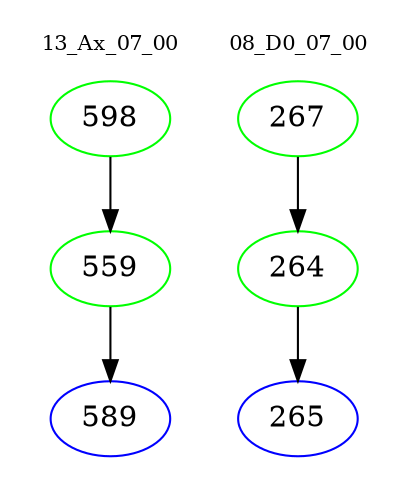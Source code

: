 digraph{
subgraph cluster_0 {
color = white
label = "13_Ax_07_00";
fontsize=10;
T0_598 [label="598", color="green"]
T0_598 -> T0_559 [color="black"]
T0_559 [label="559", color="green"]
T0_559 -> T0_589 [color="black"]
T0_589 [label="589", color="blue"]
}
subgraph cluster_1 {
color = white
label = "08_D0_07_00";
fontsize=10;
T1_267 [label="267", color="green"]
T1_267 -> T1_264 [color="black"]
T1_264 [label="264", color="green"]
T1_264 -> T1_265 [color="black"]
T1_265 [label="265", color="blue"]
}
}
